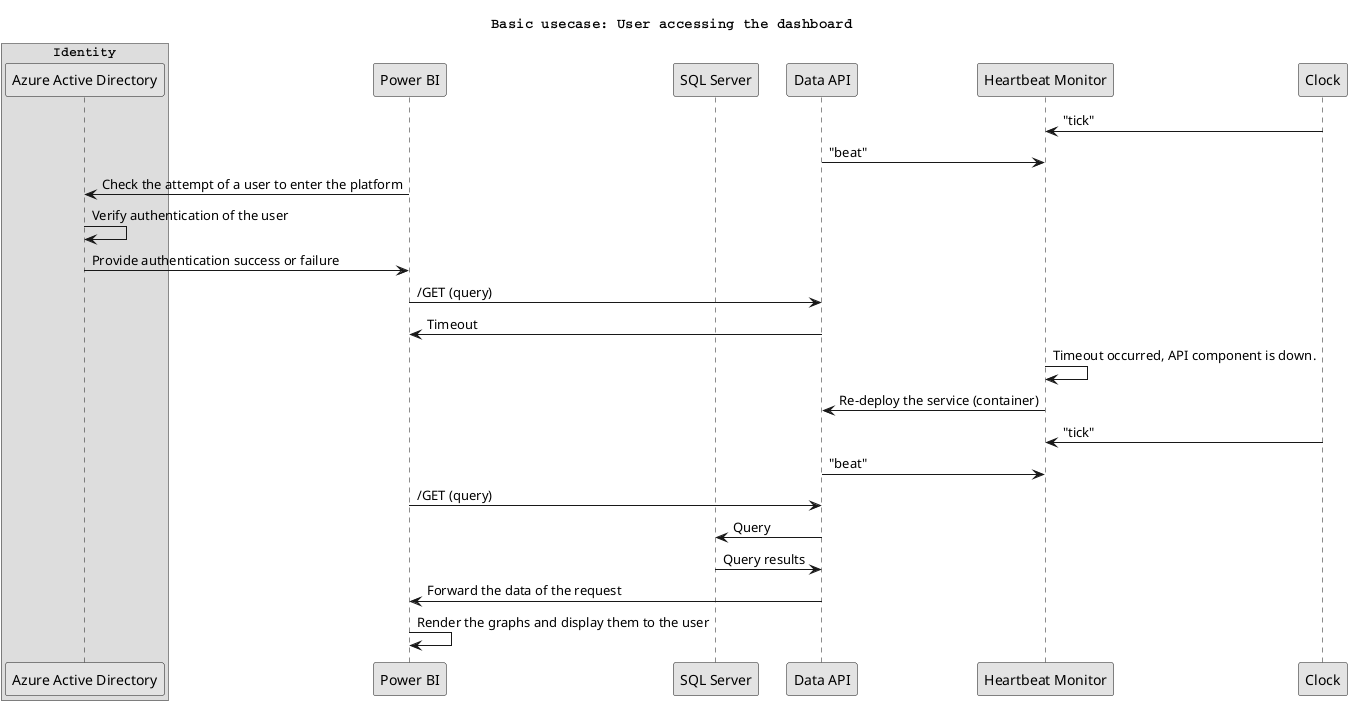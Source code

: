 @startuml
title Basic usecase: User accessing the dashboard​

box "Identity"
participant "Azure Active Directory" as AAD
end box

participant "Power BI" as PBI
participant "SQL Server​" as SQLS
participant "Data API​" as DAPI

participant "Heartbeat​​ Monitor" as HTB
participant "Clock" as CLC

' Monitoring resources
CLC -> HTB: "tick"
DAPI -> HTB: "beat"

' Authentication in the meanwhile
PBI -> AAD: Check the attempt of a user to enter the platform
AAD -> AAD: Verify authentication of the user
AAD -> PBI: Provide authentication success or failure

' The data API service is timed-out
PBI -> DAPI: /GET (query)
DAPI -> PBI: Timeout

' Finally, the service has came back up and we can forward the request
HTB -> HTB: Timeout occurred, API component is down.
HTB -> DAPI: Re-deploy the service (container)

' The service is up and running when it sends the beat to the monitoring service
CLC -> HTB: "tick"
DAPI -> HTB: "beat"

' Re-attempt to retrieve the data
PBI -> DAPI: /GET (query)
DAPI -> SQLS: Query
SQLS -> DAPI: Query results
DAPI -> PBI: Forward the data of the request
PBI -> PBI: Render the graphs and display them to the user

skinparam monochrome true
skinparam shadowing false
skinparam defaultFontName Courier
@enduml